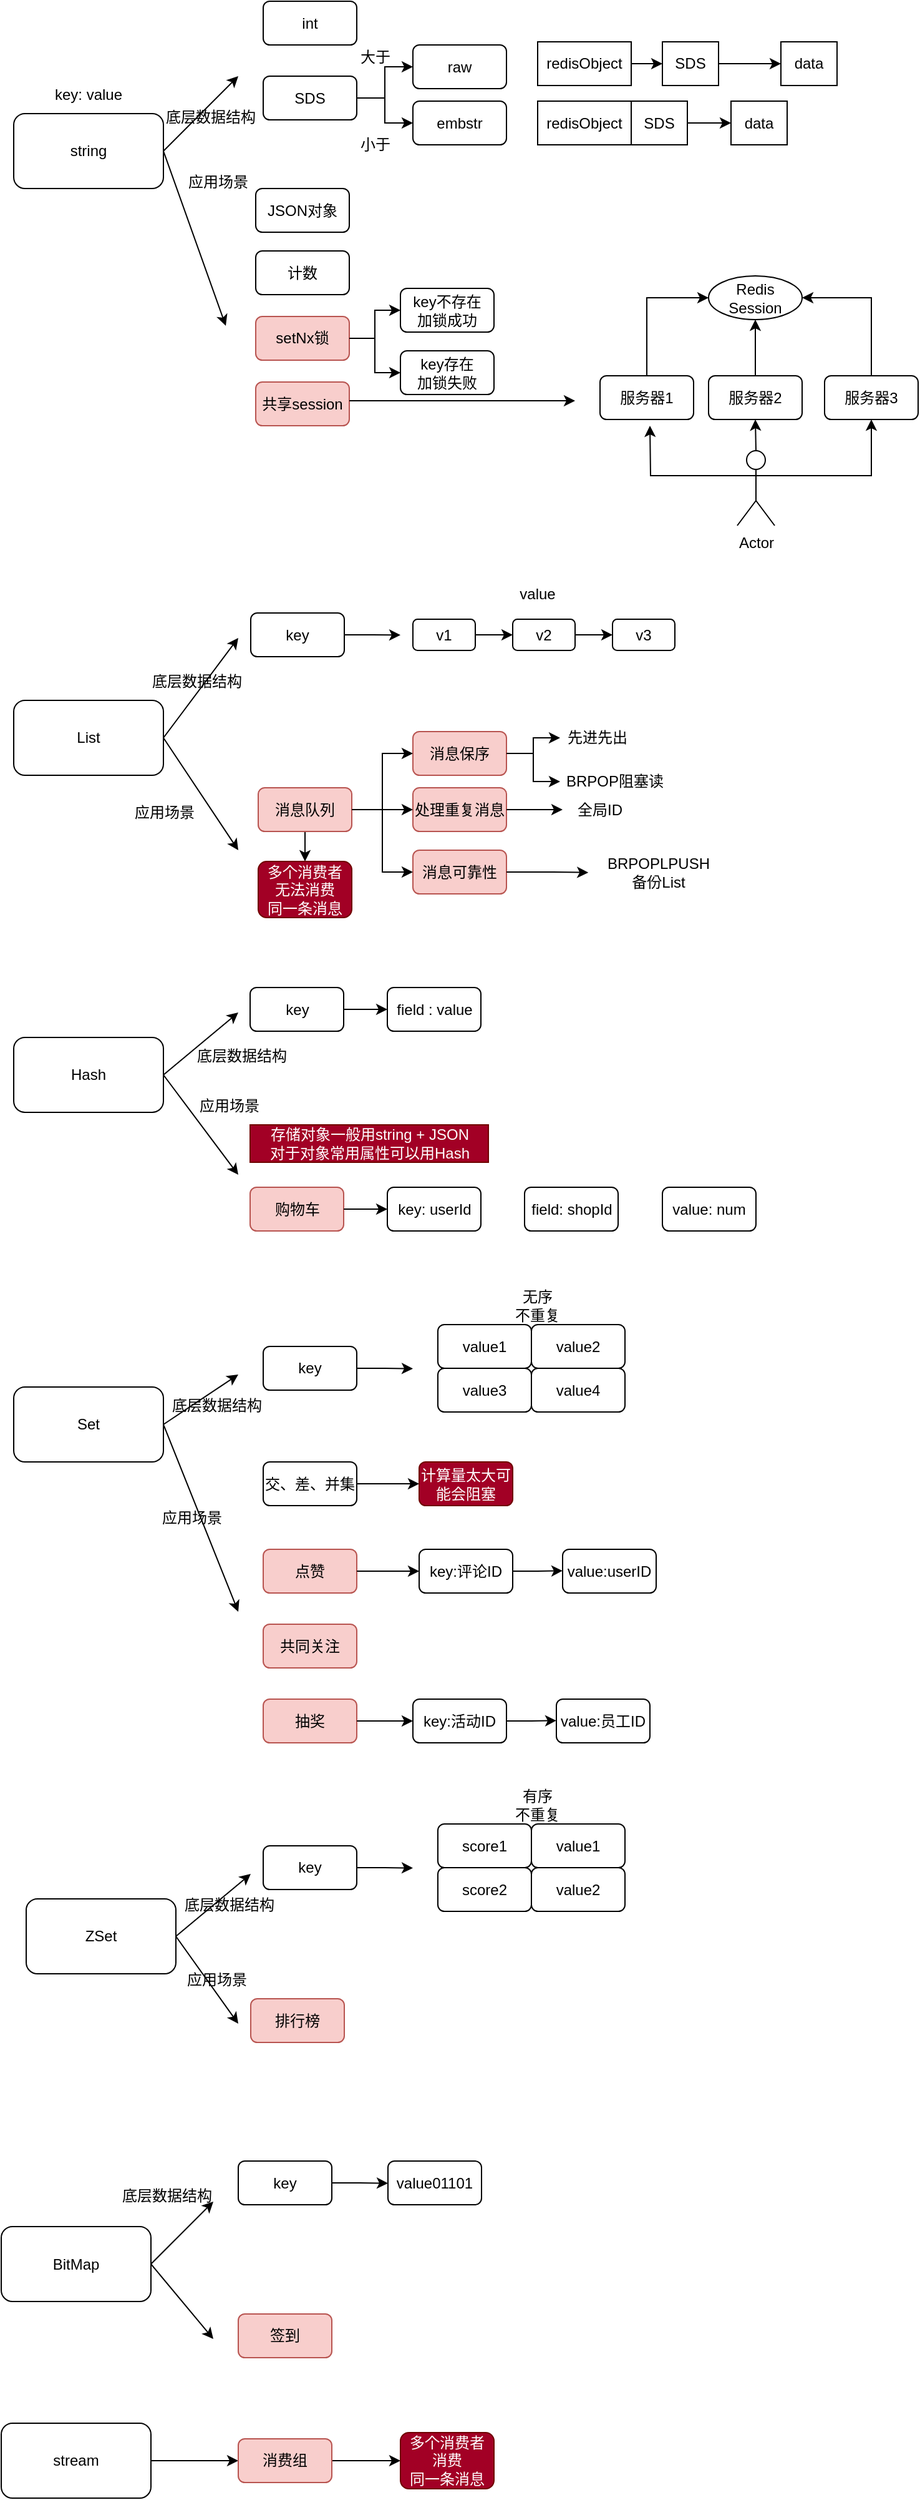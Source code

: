 <mxfile version="23.1.5" type="github">
  <diagram name="第 1 页" id="HRI6HFqbembIRXhMBwum">
    <mxGraphModel dx="1140" dy="617" grid="1" gridSize="10" guides="1" tooltips="1" connect="1" arrows="1" fold="1" page="1" pageScale="1" pageWidth="827" pageHeight="1169" math="0" shadow="0">
      <root>
        <mxCell id="0" />
        <mxCell id="1" parent="0" />
        <mxCell id="NOwIhGnmyXpUeejoqsLg-110" value="" style="group" vertex="1" connectable="0" parent="1">
          <mxGeometry x="250" y="470" width="564" height="255" as="geometry" />
        </mxCell>
        <mxCell id="NOwIhGnmyXpUeejoqsLg-71" value="List" style="rounded=1;whiteSpace=wrap;html=1;" vertex="1" parent="NOwIhGnmyXpUeejoqsLg-110">
          <mxGeometry y="100" width="120" height="60" as="geometry" />
        </mxCell>
        <mxCell id="NOwIhGnmyXpUeejoqsLg-80" value="" style="group" vertex="1" connectable="0" parent="NOwIhGnmyXpUeejoqsLg-110">
          <mxGeometry x="190" width="340" height="65" as="geometry" />
        </mxCell>
        <mxCell id="NOwIhGnmyXpUeejoqsLg-178" style="edgeStyle=orthogonalEdgeStyle;rounded=0;orthogonalLoop=1;jettySize=auto;html=1;exitX=1;exitY=0.5;exitDx=0;exitDy=0;" edge="1" parent="NOwIhGnmyXpUeejoqsLg-80" source="NOwIhGnmyXpUeejoqsLg-72">
          <mxGeometry relative="1" as="geometry">
            <mxPoint x="120" y="47.667" as="targetPoint" />
          </mxGeometry>
        </mxCell>
        <mxCell id="NOwIhGnmyXpUeejoqsLg-72" value="key" style="rounded=1;whiteSpace=wrap;html=1;" vertex="1" parent="NOwIhGnmyXpUeejoqsLg-80">
          <mxGeometry y="30" width="75" height="35" as="geometry" />
        </mxCell>
        <mxCell id="NOwIhGnmyXpUeejoqsLg-78" value="" style="group" vertex="1" connectable="0" parent="NOwIhGnmyXpUeejoqsLg-80">
          <mxGeometry x="130" y="35" width="210" height="25" as="geometry" />
        </mxCell>
        <mxCell id="NOwIhGnmyXpUeejoqsLg-73" value="v1" style="rounded=1;whiteSpace=wrap;html=1;" vertex="1" parent="NOwIhGnmyXpUeejoqsLg-78">
          <mxGeometry width="50" height="25" as="geometry" />
        </mxCell>
        <mxCell id="NOwIhGnmyXpUeejoqsLg-74" value="v2" style="rounded=1;whiteSpace=wrap;html=1;" vertex="1" parent="NOwIhGnmyXpUeejoqsLg-78">
          <mxGeometry x="80" width="50" height="25" as="geometry" />
        </mxCell>
        <mxCell id="NOwIhGnmyXpUeejoqsLg-76" style="edgeStyle=orthogonalEdgeStyle;rounded=0;orthogonalLoop=1;jettySize=auto;html=1;exitX=1;exitY=0.5;exitDx=0;exitDy=0;entryX=0;entryY=0.5;entryDx=0;entryDy=0;" edge="1" parent="NOwIhGnmyXpUeejoqsLg-78" source="NOwIhGnmyXpUeejoqsLg-73" target="NOwIhGnmyXpUeejoqsLg-74">
          <mxGeometry relative="1" as="geometry" />
        </mxCell>
        <mxCell id="NOwIhGnmyXpUeejoqsLg-75" value="v3" style="rounded=1;whiteSpace=wrap;html=1;" vertex="1" parent="NOwIhGnmyXpUeejoqsLg-78">
          <mxGeometry x="160" width="50" height="25" as="geometry" />
        </mxCell>
        <mxCell id="NOwIhGnmyXpUeejoqsLg-77" style="edgeStyle=orthogonalEdgeStyle;rounded=0;orthogonalLoop=1;jettySize=auto;html=1;exitX=1;exitY=0.5;exitDx=0;exitDy=0;entryX=0;entryY=0.5;entryDx=0;entryDy=0;" edge="1" parent="NOwIhGnmyXpUeejoqsLg-78" source="NOwIhGnmyXpUeejoqsLg-74" target="NOwIhGnmyXpUeejoqsLg-75">
          <mxGeometry relative="1" as="geometry" />
        </mxCell>
        <mxCell id="NOwIhGnmyXpUeejoqsLg-79" value="value" style="text;html=1;align=center;verticalAlign=middle;whiteSpace=wrap;rounded=0;" vertex="1" parent="NOwIhGnmyXpUeejoqsLg-80">
          <mxGeometry x="200" width="60" height="30" as="geometry" />
        </mxCell>
        <mxCell id="NOwIhGnmyXpUeejoqsLg-81" value="" style="endArrow=classic;html=1;rounded=0;" edge="1" parent="NOwIhGnmyXpUeejoqsLg-110">
          <mxGeometry width="50" height="50" relative="1" as="geometry">
            <mxPoint x="120" y="130" as="sourcePoint" />
            <mxPoint x="180" y="50" as="targetPoint" />
          </mxGeometry>
        </mxCell>
        <mxCell id="NOwIhGnmyXpUeejoqsLg-82" value="底层数据结构" style="text;html=1;align=center;verticalAlign=middle;whiteSpace=wrap;rounded=0;" vertex="1" parent="NOwIhGnmyXpUeejoqsLg-110">
          <mxGeometry x="104" y="70" width="86" height="30" as="geometry" />
        </mxCell>
        <mxCell id="NOwIhGnmyXpUeejoqsLg-83" value="" style="endArrow=classic;html=1;rounded=0;" edge="1" parent="NOwIhGnmyXpUeejoqsLg-110">
          <mxGeometry width="50" height="50" relative="1" as="geometry">
            <mxPoint x="120" y="130" as="sourcePoint" />
            <mxPoint x="180" y="220" as="targetPoint" />
          </mxGeometry>
        </mxCell>
        <mxCell id="NOwIhGnmyXpUeejoqsLg-146" style="edgeStyle=orthogonalEdgeStyle;rounded=0;orthogonalLoop=1;jettySize=auto;html=1;exitX=0.5;exitY=1;exitDx=0;exitDy=0;entryX=0.5;entryY=0;entryDx=0;entryDy=0;" edge="1" parent="NOwIhGnmyXpUeejoqsLg-110" source="NOwIhGnmyXpUeejoqsLg-84" target="NOwIhGnmyXpUeejoqsLg-145">
          <mxGeometry relative="1" as="geometry" />
        </mxCell>
        <mxCell id="NOwIhGnmyXpUeejoqsLg-84" value="消息队列" style="rounded=1;whiteSpace=wrap;html=1;fillColor=#f8cecc;strokeColor=#b85450;" vertex="1" parent="NOwIhGnmyXpUeejoqsLg-110">
          <mxGeometry x="196" y="170" width="75" height="35" as="geometry" />
        </mxCell>
        <mxCell id="NOwIhGnmyXpUeejoqsLg-97" value="" style="group" vertex="1" connectable="0" parent="NOwIhGnmyXpUeejoqsLg-110">
          <mxGeometry x="320" y="115" width="206" height="65" as="geometry" />
        </mxCell>
        <mxCell id="NOwIhGnmyXpUeejoqsLg-86" value="消息保序" style="rounded=1;whiteSpace=wrap;html=1;fillColor=#f8cecc;strokeColor=#b85450;" vertex="1" parent="NOwIhGnmyXpUeejoqsLg-97">
          <mxGeometry y="10" width="75" height="35" as="geometry" />
        </mxCell>
        <mxCell id="NOwIhGnmyXpUeejoqsLg-88" value="先进先出" style="text;html=1;align=center;verticalAlign=middle;whiteSpace=wrap;rounded=0;" vertex="1" parent="NOwIhGnmyXpUeejoqsLg-97">
          <mxGeometry x="118" width="60" height="30" as="geometry" />
        </mxCell>
        <mxCell id="NOwIhGnmyXpUeejoqsLg-94" style="edgeStyle=orthogonalEdgeStyle;rounded=0;orthogonalLoop=1;jettySize=auto;html=1;exitX=1;exitY=0.5;exitDx=0;exitDy=0;entryX=0;entryY=0.5;entryDx=0;entryDy=0;" edge="1" parent="NOwIhGnmyXpUeejoqsLg-97" source="NOwIhGnmyXpUeejoqsLg-86" target="NOwIhGnmyXpUeejoqsLg-88">
          <mxGeometry relative="1" as="geometry" />
        </mxCell>
        <mxCell id="NOwIhGnmyXpUeejoqsLg-89" value="BRPOP阻塞读" style="text;html=1;align=center;verticalAlign=middle;whiteSpace=wrap;rounded=0;" vertex="1" parent="NOwIhGnmyXpUeejoqsLg-97">
          <mxGeometry x="118" y="35" width="88" height="30" as="geometry" />
        </mxCell>
        <mxCell id="NOwIhGnmyXpUeejoqsLg-95" style="edgeStyle=orthogonalEdgeStyle;rounded=0;orthogonalLoop=1;jettySize=auto;html=1;exitX=1;exitY=0.5;exitDx=0;exitDy=0;entryX=0;entryY=0.5;entryDx=0;entryDy=0;" edge="1" parent="NOwIhGnmyXpUeejoqsLg-97" source="NOwIhGnmyXpUeejoqsLg-86" target="NOwIhGnmyXpUeejoqsLg-89">
          <mxGeometry relative="1" as="geometry" />
        </mxCell>
        <mxCell id="NOwIhGnmyXpUeejoqsLg-96" style="edgeStyle=orthogonalEdgeStyle;rounded=0;orthogonalLoop=1;jettySize=auto;html=1;exitX=1;exitY=0.5;exitDx=0;exitDy=0;entryX=0;entryY=0.5;entryDx=0;entryDy=0;" edge="1" parent="NOwIhGnmyXpUeejoqsLg-110" source="NOwIhGnmyXpUeejoqsLg-84" target="NOwIhGnmyXpUeejoqsLg-86">
          <mxGeometry relative="1" as="geometry" />
        </mxCell>
        <mxCell id="NOwIhGnmyXpUeejoqsLg-100" value="处理重复消息" style="rounded=1;whiteSpace=wrap;html=1;fillColor=#f8cecc;strokeColor=#b85450;" vertex="1" parent="NOwIhGnmyXpUeejoqsLg-110">
          <mxGeometry x="320" y="170" width="75" height="35" as="geometry" />
        </mxCell>
        <mxCell id="NOwIhGnmyXpUeejoqsLg-101" style="edgeStyle=orthogonalEdgeStyle;rounded=0;orthogonalLoop=1;jettySize=auto;html=1;exitX=1;exitY=0.5;exitDx=0;exitDy=0;entryX=0;entryY=0.5;entryDx=0;entryDy=0;" edge="1" parent="NOwIhGnmyXpUeejoqsLg-110" source="NOwIhGnmyXpUeejoqsLg-84" target="NOwIhGnmyXpUeejoqsLg-100">
          <mxGeometry relative="1" as="geometry" />
        </mxCell>
        <mxCell id="NOwIhGnmyXpUeejoqsLg-102" value="全局ID" style="text;html=1;align=center;verticalAlign=middle;whiteSpace=wrap;rounded=0;" vertex="1" parent="NOwIhGnmyXpUeejoqsLg-110">
          <mxGeometry x="440" y="172.5" width="60" height="30" as="geometry" />
        </mxCell>
        <mxCell id="NOwIhGnmyXpUeejoqsLg-103" style="edgeStyle=orthogonalEdgeStyle;rounded=0;orthogonalLoop=1;jettySize=auto;html=1;exitX=1;exitY=0.5;exitDx=0;exitDy=0;" edge="1" parent="NOwIhGnmyXpUeejoqsLg-110" source="NOwIhGnmyXpUeejoqsLg-100" target="NOwIhGnmyXpUeejoqsLg-102">
          <mxGeometry relative="1" as="geometry" />
        </mxCell>
        <mxCell id="NOwIhGnmyXpUeejoqsLg-104" value="消息可靠性" style="rounded=1;whiteSpace=wrap;html=1;fillColor=#f8cecc;strokeColor=#b85450;" vertex="1" parent="NOwIhGnmyXpUeejoqsLg-110">
          <mxGeometry x="320" y="220" width="75" height="35" as="geometry" />
        </mxCell>
        <mxCell id="NOwIhGnmyXpUeejoqsLg-105" style="edgeStyle=orthogonalEdgeStyle;rounded=0;orthogonalLoop=1;jettySize=auto;html=1;exitX=1;exitY=0.5;exitDx=0;exitDy=0;entryX=0;entryY=0.5;entryDx=0;entryDy=0;" edge="1" parent="NOwIhGnmyXpUeejoqsLg-110" source="NOwIhGnmyXpUeejoqsLg-84" target="NOwIhGnmyXpUeejoqsLg-104">
          <mxGeometry relative="1" as="geometry" />
        </mxCell>
        <mxCell id="NOwIhGnmyXpUeejoqsLg-107" value="BRPOPLPUSH&lt;br&gt;备份List" style="text;html=1;align=center;verticalAlign=middle;whiteSpace=wrap;rounded=0;" vertex="1" parent="NOwIhGnmyXpUeejoqsLg-110">
          <mxGeometry x="470" y="226.25" width="94" height="22.5" as="geometry" />
        </mxCell>
        <mxCell id="NOwIhGnmyXpUeejoqsLg-109" style="edgeStyle=orthogonalEdgeStyle;rounded=0;orthogonalLoop=1;jettySize=auto;html=1;exitX=1;exitY=0.5;exitDx=0;exitDy=0;entryX=-0.1;entryY=0.517;entryDx=0;entryDy=0;entryPerimeter=0;" edge="1" parent="NOwIhGnmyXpUeejoqsLg-110" source="NOwIhGnmyXpUeejoqsLg-104" target="NOwIhGnmyXpUeejoqsLg-107">
          <mxGeometry relative="1" as="geometry" />
        </mxCell>
        <mxCell id="NOwIhGnmyXpUeejoqsLg-145" value="多个消费者&lt;br&gt;无法消费&lt;br&gt;同一条消息" style="rounded=1;whiteSpace=wrap;html=1;fillColor=#a20025;strokeColor=#6F0000;fontColor=#ffffff;" vertex="1" parent="NOwIhGnmyXpUeejoqsLg-110">
          <mxGeometry x="196" y="229" width="75" height="45" as="geometry" />
        </mxCell>
        <mxCell id="NOwIhGnmyXpUeejoqsLg-157" value="应用场景" style="text;html=1;align=center;verticalAlign=middle;whiteSpace=wrap;rounded=0;" vertex="1" parent="NOwIhGnmyXpUeejoqsLg-110">
          <mxGeometry x="78" y="175" width="86" height="30" as="geometry" />
        </mxCell>
        <mxCell id="NOwIhGnmyXpUeejoqsLg-111" value="" style="group" vertex="1" connectable="0" parent="1">
          <mxGeometry x="250" y="10" width="725" height="420" as="geometry" />
        </mxCell>
        <mxCell id="NOwIhGnmyXpUeejoqsLg-2" value="string" style="rounded=1;whiteSpace=wrap;html=1;" vertex="1" parent="NOwIhGnmyXpUeejoqsLg-111">
          <mxGeometry y="90" width="120" height="60" as="geometry" />
        </mxCell>
        <mxCell id="NOwIhGnmyXpUeejoqsLg-3" value="key: value" style="text;html=1;align=center;verticalAlign=middle;whiteSpace=wrap;rounded=0;" vertex="1" parent="NOwIhGnmyXpUeejoqsLg-111">
          <mxGeometry x="30" y="60" width="60" height="30" as="geometry" />
        </mxCell>
        <mxCell id="NOwIhGnmyXpUeejoqsLg-8" value="" style="endArrow=classic;html=1;rounded=0;" edge="1" parent="NOwIhGnmyXpUeejoqsLg-111">
          <mxGeometry width="50" height="50" relative="1" as="geometry">
            <mxPoint x="120" y="120" as="sourcePoint" />
            <mxPoint x="180" y="60" as="targetPoint" />
          </mxGeometry>
        </mxCell>
        <mxCell id="NOwIhGnmyXpUeejoqsLg-34" value="" style="group" vertex="1" connectable="0" parent="NOwIhGnmyXpUeejoqsLg-111">
          <mxGeometry x="200" width="460" height="130" as="geometry" />
        </mxCell>
        <mxCell id="NOwIhGnmyXpUeejoqsLg-6" value="int" style="rounded=1;whiteSpace=wrap;html=1;" vertex="1" parent="NOwIhGnmyXpUeejoqsLg-34">
          <mxGeometry width="75" height="35" as="geometry" />
        </mxCell>
        <mxCell id="NOwIhGnmyXpUeejoqsLg-7" value="SDS" style="rounded=1;whiteSpace=wrap;html=1;" vertex="1" parent="NOwIhGnmyXpUeejoqsLg-34">
          <mxGeometry y="60" width="75" height="35" as="geometry" />
        </mxCell>
        <mxCell id="NOwIhGnmyXpUeejoqsLg-9" value="raw" style="rounded=1;whiteSpace=wrap;html=1;" vertex="1" parent="NOwIhGnmyXpUeejoqsLg-34">
          <mxGeometry x="120" y="35" width="75" height="35" as="geometry" />
        </mxCell>
        <mxCell id="NOwIhGnmyXpUeejoqsLg-15" style="edgeStyle=orthogonalEdgeStyle;rounded=0;orthogonalLoop=1;jettySize=auto;html=1;exitX=1;exitY=0.5;exitDx=0;exitDy=0;entryX=0;entryY=0.5;entryDx=0;entryDy=0;" edge="1" parent="NOwIhGnmyXpUeejoqsLg-34" source="NOwIhGnmyXpUeejoqsLg-7" target="NOwIhGnmyXpUeejoqsLg-9">
          <mxGeometry relative="1" as="geometry" />
        </mxCell>
        <mxCell id="NOwIhGnmyXpUeejoqsLg-10" value="embstr" style="rounded=1;whiteSpace=wrap;html=1;" vertex="1" parent="NOwIhGnmyXpUeejoqsLg-34">
          <mxGeometry x="120" y="80" width="75" height="35" as="geometry" />
        </mxCell>
        <mxCell id="NOwIhGnmyXpUeejoqsLg-16" style="edgeStyle=orthogonalEdgeStyle;rounded=0;orthogonalLoop=1;jettySize=auto;html=1;exitX=1;exitY=0.5;exitDx=0;exitDy=0;entryX=0;entryY=0.5;entryDx=0;entryDy=0;" edge="1" parent="NOwIhGnmyXpUeejoqsLg-34" source="NOwIhGnmyXpUeejoqsLg-7" target="NOwIhGnmyXpUeejoqsLg-10">
          <mxGeometry relative="1" as="geometry" />
        </mxCell>
        <mxCell id="NOwIhGnmyXpUeejoqsLg-19" value="" style="group" vertex="1" connectable="0" parent="NOwIhGnmyXpUeejoqsLg-34">
          <mxGeometry x="220" y="80" width="120" height="35" as="geometry" />
        </mxCell>
        <mxCell id="NOwIhGnmyXpUeejoqsLg-17" value="redisObject" style="rounded=0;whiteSpace=wrap;html=1;" vertex="1" parent="NOwIhGnmyXpUeejoqsLg-19">
          <mxGeometry width="75" height="35" as="geometry" />
        </mxCell>
        <mxCell id="NOwIhGnmyXpUeejoqsLg-18" value="SDS" style="rounded=0;whiteSpace=wrap;html=1;" vertex="1" parent="NOwIhGnmyXpUeejoqsLg-19">
          <mxGeometry x="75" width="45" height="35" as="geometry" />
        </mxCell>
        <mxCell id="NOwIhGnmyXpUeejoqsLg-20" value="" style="group" vertex="1" connectable="0" parent="NOwIhGnmyXpUeejoqsLg-34">
          <mxGeometry x="300" y="80" width="120" height="35" as="geometry" />
        </mxCell>
        <mxCell id="NOwIhGnmyXpUeejoqsLg-22" value="data" style="rounded=0;whiteSpace=wrap;html=1;" vertex="1" parent="NOwIhGnmyXpUeejoqsLg-20">
          <mxGeometry x="75" width="45" height="35" as="geometry" />
        </mxCell>
        <mxCell id="NOwIhGnmyXpUeejoqsLg-23" style="edgeStyle=orthogonalEdgeStyle;rounded=0;orthogonalLoop=1;jettySize=auto;html=1;exitX=1;exitY=0.5;exitDx=0;exitDy=0;entryX=0;entryY=0.5;entryDx=0;entryDy=0;" edge="1" parent="NOwIhGnmyXpUeejoqsLg-34" source="NOwIhGnmyXpUeejoqsLg-18" target="NOwIhGnmyXpUeejoqsLg-22">
          <mxGeometry relative="1" as="geometry" />
        </mxCell>
        <mxCell id="NOwIhGnmyXpUeejoqsLg-24" value="SDS" style="rounded=0;whiteSpace=wrap;html=1;" vertex="1" parent="NOwIhGnmyXpUeejoqsLg-34">
          <mxGeometry x="320" y="32.5" width="45" height="35" as="geometry" />
        </mxCell>
        <mxCell id="NOwIhGnmyXpUeejoqsLg-25" value="" style="group" vertex="1" connectable="0" parent="NOwIhGnmyXpUeejoqsLg-34">
          <mxGeometry x="340" y="32.5" width="120" height="35" as="geometry" />
        </mxCell>
        <mxCell id="NOwIhGnmyXpUeejoqsLg-26" value="data" style="rounded=0;whiteSpace=wrap;html=1;" vertex="1" parent="NOwIhGnmyXpUeejoqsLg-25">
          <mxGeometry x="75" width="45" height="35" as="geometry" />
        </mxCell>
        <mxCell id="NOwIhGnmyXpUeejoqsLg-27" style="edgeStyle=orthogonalEdgeStyle;rounded=0;orthogonalLoop=1;jettySize=auto;html=1;exitX=1;exitY=0.5;exitDx=0;exitDy=0;entryX=0;entryY=0.5;entryDx=0;entryDy=0;" edge="1" parent="NOwIhGnmyXpUeejoqsLg-34" source="NOwIhGnmyXpUeejoqsLg-24" target="NOwIhGnmyXpUeejoqsLg-26">
          <mxGeometry relative="1" as="geometry" />
        </mxCell>
        <mxCell id="NOwIhGnmyXpUeejoqsLg-31" style="edgeStyle=orthogonalEdgeStyle;rounded=0;orthogonalLoop=1;jettySize=auto;html=1;exitX=1;exitY=0.5;exitDx=0;exitDy=0;" edge="1" parent="NOwIhGnmyXpUeejoqsLg-34" source="NOwIhGnmyXpUeejoqsLg-29" target="NOwIhGnmyXpUeejoqsLg-24">
          <mxGeometry relative="1" as="geometry" />
        </mxCell>
        <mxCell id="NOwIhGnmyXpUeejoqsLg-29" value="redisObject" style="rounded=0;whiteSpace=wrap;html=1;" vertex="1" parent="NOwIhGnmyXpUeejoqsLg-34">
          <mxGeometry x="220" y="32.5" width="75" height="35" as="geometry" />
        </mxCell>
        <mxCell id="NOwIhGnmyXpUeejoqsLg-36" value="小于" style="text;html=1;align=center;verticalAlign=middle;whiteSpace=wrap;rounded=0;" vertex="1" parent="NOwIhGnmyXpUeejoqsLg-34">
          <mxGeometry x="60" y="100" width="60" height="30" as="geometry" />
        </mxCell>
        <mxCell id="NOwIhGnmyXpUeejoqsLg-37" style="edgeStyle=orthogonalEdgeStyle;rounded=0;orthogonalLoop=1;jettySize=auto;html=1;exitX=0.5;exitY=1;exitDx=0;exitDy=0;" edge="1" parent="NOwIhGnmyXpUeejoqsLg-34" source="NOwIhGnmyXpUeejoqsLg-36" target="NOwIhGnmyXpUeejoqsLg-36">
          <mxGeometry relative="1" as="geometry" />
        </mxCell>
        <mxCell id="NOwIhGnmyXpUeejoqsLg-38" value="大于" style="text;html=1;align=center;verticalAlign=middle;whiteSpace=wrap;rounded=0;" vertex="1" parent="NOwIhGnmyXpUeejoqsLg-34">
          <mxGeometry x="60" y="30" width="60" height="30" as="geometry" />
        </mxCell>
        <mxCell id="NOwIhGnmyXpUeejoqsLg-35" value="底层数据结构" style="text;html=1;align=center;verticalAlign=middle;whiteSpace=wrap;rounded=0;" vertex="1" parent="NOwIhGnmyXpUeejoqsLg-111">
          <mxGeometry x="120" y="80" width="76" height="25" as="geometry" />
        </mxCell>
        <mxCell id="NOwIhGnmyXpUeejoqsLg-39" value="" style="endArrow=classic;html=1;rounded=0;" edge="1" parent="NOwIhGnmyXpUeejoqsLg-111">
          <mxGeometry width="50" height="50" relative="1" as="geometry">
            <mxPoint x="120" y="120" as="sourcePoint" />
            <mxPoint x="170" y="260" as="targetPoint" />
          </mxGeometry>
        </mxCell>
        <mxCell id="NOwIhGnmyXpUeejoqsLg-40" value="应用场景" style="text;html=1;align=center;verticalAlign=middle;whiteSpace=wrap;rounded=0;" vertex="1" parent="NOwIhGnmyXpUeejoqsLg-111">
          <mxGeometry x="134" y="130" width="60" height="30" as="geometry" />
        </mxCell>
        <mxCell id="NOwIhGnmyXpUeejoqsLg-41" value="JSON对象" style="rounded=1;whiteSpace=wrap;html=1;" vertex="1" parent="NOwIhGnmyXpUeejoqsLg-111">
          <mxGeometry x="194" y="150" width="75" height="35" as="geometry" />
        </mxCell>
        <mxCell id="NOwIhGnmyXpUeejoqsLg-42" value="计数" style="rounded=1;whiteSpace=wrap;html=1;" vertex="1" parent="NOwIhGnmyXpUeejoqsLg-111">
          <mxGeometry x="194" y="200" width="75" height="35" as="geometry" />
        </mxCell>
        <mxCell id="NOwIhGnmyXpUeejoqsLg-48" value="共享session" style="rounded=1;whiteSpace=wrap;html=1;fillColor=#f8cecc;strokeColor=#b85450;" vertex="1" parent="NOwIhGnmyXpUeejoqsLg-111">
          <mxGeometry x="194" y="305" width="75" height="35" as="geometry" />
        </mxCell>
        <mxCell id="NOwIhGnmyXpUeejoqsLg-49" value="" style="group" vertex="1" connectable="0" parent="NOwIhGnmyXpUeejoqsLg-111">
          <mxGeometry x="194" y="230" width="191" height="85" as="geometry" />
        </mxCell>
        <mxCell id="NOwIhGnmyXpUeejoqsLg-43" value="setNx锁" style="rounded=1;whiteSpace=wrap;html=1;fillColor=#f8cecc;strokeColor=#b85450;" vertex="1" parent="NOwIhGnmyXpUeejoqsLg-49">
          <mxGeometry y="22.5" width="75" height="35" as="geometry" />
        </mxCell>
        <mxCell id="NOwIhGnmyXpUeejoqsLg-44" value="key不存在&lt;br&gt;加锁成功" style="rounded=1;whiteSpace=wrap;html=1;" vertex="1" parent="NOwIhGnmyXpUeejoqsLg-49">
          <mxGeometry x="116" width="75" height="35" as="geometry" />
        </mxCell>
        <mxCell id="NOwIhGnmyXpUeejoqsLg-46" style="edgeStyle=orthogonalEdgeStyle;rounded=0;orthogonalLoop=1;jettySize=auto;html=1;exitX=1;exitY=0.5;exitDx=0;exitDy=0;entryX=0;entryY=0.5;entryDx=0;entryDy=0;" edge="1" parent="NOwIhGnmyXpUeejoqsLg-49" source="NOwIhGnmyXpUeejoqsLg-43" target="NOwIhGnmyXpUeejoqsLg-44">
          <mxGeometry relative="1" as="geometry" />
        </mxCell>
        <mxCell id="NOwIhGnmyXpUeejoqsLg-45" value="key存在&lt;br&gt;加锁失败" style="rounded=1;whiteSpace=wrap;html=1;" vertex="1" parent="NOwIhGnmyXpUeejoqsLg-49">
          <mxGeometry x="116" y="50" width="75" height="35" as="geometry" />
        </mxCell>
        <mxCell id="NOwIhGnmyXpUeejoqsLg-47" style="edgeStyle=orthogonalEdgeStyle;rounded=0;orthogonalLoop=1;jettySize=auto;html=1;exitX=1;exitY=0.5;exitDx=0;exitDy=0;entryX=0;entryY=0.5;entryDx=0;entryDy=0;" edge="1" parent="NOwIhGnmyXpUeejoqsLg-49" source="NOwIhGnmyXpUeejoqsLg-43" target="NOwIhGnmyXpUeejoqsLg-45">
          <mxGeometry relative="1" as="geometry" />
        </mxCell>
        <mxCell id="NOwIhGnmyXpUeejoqsLg-52" value="" style="endArrow=classic;html=1;rounded=0;" edge="1" parent="NOwIhGnmyXpUeejoqsLg-111">
          <mxGeometry width="50" height="50" relative="1" as="geometry">
            <mxPoint x="269" y="320" as="sourcePoint" />
            <mxPoint x="450" y="320" as="targetPoint" />
          </mxGeometry>
        </mxCell>
        <mxCell id="NOwIhGnmyXpUeejoqsLg-70" value="" style="group" vertex="1" connectable="0" parent="NOwIhGnmyXpUeejoqsLg-111">
          <mxGeometry x="470" y="220" width="255" height="200" as="geometry" />
        </mxCell>
        <mxCell id="NOwIhGnmyXpUeejoqsLg-63" style="edgeStyle=orthogonalEdgeStyle;rounded=0;orthogonalLoop=1;jettySize=auto;html=1;exitX=0;exitY=0.333;exitDx=0;exitDy=0;exitPerimeter=0;" edge="1" parent="NOwIhGnmyXpUeejoqsLg-70" source="NOwIhGnmyXpUeejoqsLg-53">
          <mxGeometry relative="1" as="geometry">
            <mxPoint x="40" y="120" as="targetPoint" />
          </mxGeometry>
        </mxCell>
        <mxCell id="NOwIhGnmyXpUeejoqsLg-53" value="Actor" style="shape=umlActor;verticalLabelPosition=bottom;verticalAlign=top;html=1;outlineConnect=0;" vertex="1" parent="NOwIhGnmyXpUeejoqsLg-70">
          <mxGeometry x="110" y="140" width="30" height="60" as="geometry" />
        </mxCell>
        <mxCell id="NOwIhGnmyXpUeejoqsLg-58" value="服务器1" style="rounded=1;whiteSpace=wrap;html=1;" vertex="1" parent="NOwIhGnmyXpUeejoqsLg-70">
          <mxGeometry y="80" width="75" height="35" as="geometry" />
        </mxCell>
        <mxCell id="NOwIhGnmyXpUeejoqsLg-59" value="服务器2" style="rounded=1;whiteSpace=wrap;html=1;" vertex="1" parent="NOwIhGnmyXpUeejoqsLg-70">
          <mxGeometry x="87" y="80" width="75" height="35" as="geometry" />
        </mxCell>
        <mxCell id="NOwIhGnmyXpUeejoqsLg-64" style="edgeStyle=orthogonalEdgeStyle;rounded=0;orthogonalLoop=1;jettySize=auto;html=1;exitX=0.5;exitY=0;exitDx=0;exitDy=0;exitPerimeter=0;entryX=0.5;entryY=1;entryDx=0;entryDy=0;" edge="1" parent="NOwIhGnmyXpUeejoqsLg-70" source="NOwIhGnmyXpUeejoqsLg-53" target="NOwIhGnmyXpUeejoqsLg-59">
          <mxGeometry relative="1" as="geometry" />
        </mxCell>
        <mxCell id="NOwIhGnmyXpUeejoqsLg-60" value="服务器3" style="rounded=1;whiteSpace=wrap;html=1;" vertex="1" parent="NOwIhGnmyXpUeejoqsLg-70">
          <mxGeometry x="180" y="80" width="75" height="35" as="geometry" />
        </mxCell>
        <mxCell id="NOwIhGnmyXpUeejoqsLg-65" style="edgeStyle=orthogonalEdgeStyle;rounded=0;orthogonalLoop=1;jettySize=auto;html=1;exitX=1;exitY=0.333;exitDx=0;exitDy=0;exitPerimeter=0;entryX=0.5;entryY=1;entryDx=0;entryDy=0;" edge="1" parent="NOwIhGnmyXpUeejoqsLg-70" source="NOwIhGnmyXpUeejoqsLg-53" target="NOwIhGnmyXpUeejoqsLg-60">
          <mxGeometry relative="1" as="geometry" />
        </mxCell>
        <mxCell id="NOwIhGnmyXpUeejoqsLg-66" value="Redis Session" style="ellipse;whiteSpace=wrap;html=1;" vertex="1" parent="NOwIhGnmyXpUeejoqsLg-70">
          <mxGeometry x="87" width="75" height="35" as="geometry" />
        </mxCell>
        <mxCell id="NOwIhGnmyXpUeejoqsLg-67" style="edgeStyle=orthogonalEdgeStyle;rounded=0;orthogonalLoop=1;jettySize=auto;html=1;exitX=0.5;exitY=0;exitDx=0;exitDy=0;entryX=0;entryY=0.5;entryDx=0;entryDy=0;" edge="1" parent="NOwIhGnmyXpUeejoqsLg-70" source="NOwIhGnmyXpUeejoqsLg-58" target="NOwIhGnmyXpUeejoqsLg-66">
          <mxGeometry relative="1" as="geometry" />
        </mxCell>
        <mxCell id="NOwIhGnmyXpUeejoqsLg-68" style="edgeStyle=orthogonalEdgeStyle;rounded=0;orthogonalLoop=1;jettySize=auto;html=1;exitX=0.5;exitY=0;exitDx=0;exitDy=0;entryX=0.5;entryY=1;entryDx=0;entryDy=0;" edge="1" parent="NOwIhGnmyXpUeejoqsLg-70" source="NOwIhGnmyXpUeejoqsLg-59" target="NOwIhGnmyXpUeejoqsLg-66">
          <mxGeometry relative="1" as="geometry" />
        </mxCell>
        <mxCell id="NOwIhGnmyXpUeejoqsLg-69" style="edgeStyle=orthogonalEdgeStyle;rounded=0;orthogonalLoop=1;jettySize=auto;html=1;exitX=0.5;exitY=0;exitDx=0;exitDy=0;entryX=1;entryY=0.5;entryDx=0;entryDy=0;" edge="1" parent="NOwIhGnmyXpUeejoqsLg-70" source="NOwIhGnmyXpUeejoqsLg-60" target="NOwIhGnmyXpUeejoqsLg-66">
          <mxGeometry relative="1" as="geometry" />
        </mxCell>
        <mxCell id="NOwIhGnmyXpUeejoqsLg-165" value="" style="group" vertex="1" connectable="0" parent="1">
          <mxGeometry x="250" y="800" width="595" height="195" as="geometry" />
        </mxCell>
        <mxCell id="NOwIhGnmyXpUeejoqsLg-147" value="Hash" style="rounded=1;whiteSpace=wrap;html=1;" vertex="1" parent="NOwIhGnmyXpUeejoqsLg-165">
          <mxGeometry y="40" width="120" height="60" as="geometry" />
        </mxCell>
        <mxCell id="NOwIhGnmyXpUeejoqsLg-176" style="edgeStyle=orthogonalEdgeStyle;rounded=0;orthogonalLoop=1;jettySize=auto;html=1;exitX=1;exitY=0.5;exitDx=0;exitDy=0;entryX=0;entryY=0.5;entryDx=0;entryDy=0;" edge="1" parent="NOwIhGnmyXpUeejoqsLg-165" source="NOwIhGnmyXpUeejoqsLg-148" target="NOwIhGnmyXpUeejoqsLg-149">
          <mxGeometry relative="1" as="geometry" />
        </mxCell>
        <mxCell id="NOwIhGnmyXpUeejoqsLg-148" value="key" style="rounded=1;whiteSpace=wrap;html=1;" vertex="1" parent="NOwIhGnmyXpUeejoqsLg-165">
          <mxGeometry x="189.5" width="75" height="35" as="geometry" />
        </mxCell>
        <mxCell id="NOwIhGnmyXpUeejoqsLg-149" value="field : value" style="rounded=1;whiteSpace=wrap;html=1;" vertex="1" parent="NOwIhGnmyXpUeejoqsLg-165">
          <mxGeometry x="299.5" width="75" height="35" as="geometry" />
        </mxCell>
        <mxCell id="NOwIhGnmyXpUeejoqsLg-150" value="存储对象一般用string + JSON&lt;br&gt;对于对象常用属性可以用Hash" style="text;html=1;align=center;verticalAlign=middle;whiteSpace=wrap;rounded=0;fillColor=#a20025;fontColor=#ffffff;strokeColor=#6F0000;" vertex="1" parent="NOwIhGnmyXpUeejoqsLg-165">
          <mxGeometry x="189.5" y="110" width="191" height="30" as="geometry" />
        </mxCell>
        <mxCell id="NOwIhGnmyXpUeejoqsLg-152" value="" style="endArrow=classic;html=1;rounded=0;" edge="1" parent="NOwIhGnmyXpUeejoqsLg-165">
          <mxGeometry width="50" height="50" relative="1" as="geometry">
            <mxPoint x="120" y="70" as="sourcePoint" />
            <mxPoint x="180" y="20" as="targetPoint" />
          </mxGeometry>
        </mxCell>
        <mxCell id="NOwIhGnmyXpUeejoqsLg-153" value="底层数据结构" style="text;html=1;align=center;verticalAlign=middle;whiteSpace=wrap;rounded=0;" vertex="1" parent="NOwIhGnmyXpUeejoqsLg-165">
          <mxGeometry x="140" y="40" width="86" height="30" as="geometry" />
        </mxCell>
        <mxCell id="NOwIhGnmyXpUeejoqsLg-155" value="" style="endArrow=classic;html=1;rounded=0;" edge="1" parent="NOwIhGnmyXpUeejoqsLg-165">
          <mxGeometry width="50" height="50" relative="1" as="geometry">
            <mxPoint x="120" y="70" as="sourcePoint" />
            <mxPoint x="180" y="150" as="targetPoint" />
          </mxGeometry>
        </mxCell>
        <mxCell id="NOwIhGnmyXpUeejoqsLg-156" value="应用场景" style="text;html=1;align=center;verticalAlign=middle;whiteSpace=wrap;rounded=0;" vertex="1" parent="NOwIhGnmyXpUeejoqsLg-165">
          <mxGeometry x="130" y="80" width="86" height="30" as="geometry" />
        </mxCell>
        <mxCell id="NOwIhGnmyXpUeejoqsLg-164" value="" style="group" vertex="1" connectable="0" parent="NOwIhGnmyXpUeejoqsLg-165">
          <mxGeometry x="189.5" y="160" width="405.5" height="35" as="geometry" />
        </mxCell>
        <mxCell id="NOwIhGnmyXpUeejoqsLg-159" value="购物车" style="rounded=1;whiteSpace=wrap;html=1;fillColor=#f8cecc;strokeColor=#b85450;" vertex="1" parent="NOwIhGnmyXpUeejoqsLg-164">
          <mxGeometry width="75" height="35" as="geometry" />
        </mxCell>
        <mxCell id="NOwIhGnmyXpUeejoqsLg-160" value="key: userId" style="rounded=1;whiteSpace=wrap;html=1;" vertex="1" parent="NOwIhGnmyXpUeejoqsLg-164">
          <mxGeometry x="110" width="75" height="35" as="geometry" />
        </mxCell>
        <mxCell id="NOwIhGnmyXpUeejoqsLg-163" style="edgeStyle=orthogonalEdgeStyle;rounded=0;orthogonalLoop=1;jettySize=auto;html=1;exitX=1;exitY=0.5;exitDx=0;exitDy=0;entryX=0;entryY=0.5;entryDx=0;entryDy=0;" edge="1" parent="NOwIhGnmyXpUeejoqsLg-164" source="NOwIhGnmyXpUeejoqsLg-159" target="NOwIhGnmyXpUeejoqsLg-160">
          <mxGeometry relative="1" as="geometry" />
        </mxCell>
        <mxCell id="NOwIhGnmyXpUeejoqsLg-161" value="field: shopId" style="rounded=1;whiteSpace=wrap;html=1;" vertex="1" parent="NOwIhGnmyXpUeejoqsLg-164">
          <mxGeometry x="220" width="75" height="35" as="geometry" />
        </mxCell>
        <mxCell id="NOwIhGnmyXpUeejoqsLg-162" value="value: num" style="rounded=1;whiteSpace=wrap;html=1;" vertex="1" parent="NOwIhGnmyXpUeejoqsLg-164">
          <mxGeometry x="330.5" width="75" height="35" as="geometry" />
        </mxCell>
        <mxCell id="NOwIhGnmyXpUeejoqsLg-197" value="" style="group" vertex="1" connectable="0" parent="1">
          <mxGeometry x="250" y="1040" width="515" height="365" as="geometry" />
        </mxCell>
        <mxCell id="NOwIhGnmyXpUeejoqsLg-166" value="Set" style="rounded=1;whiteSpace=wrap;html=1;" vertex="1" parent="NOwIhGnmyXpUeejoqsLg-197">
          <mxGeometry y="80" width="120" height="60" as="geometry" />
        </mxCell>
        <mxCell id="NOwIhGnmyXpUeejoqsLg-174" value="" style="endArrow=classic;html=1;rounded=0;" edge="1" parent="NOwIhGnmyXpUeejoqsLg-197">
          <mxGeometry width="50" height="50" relative="1" as="geometry">
            <mxPoint x="120" y="110" as="sourcePoint" />
            <mxPoint x="180" y="70" as="targetPoint" />
          </mxGeometry>
        </mxCell>
        <mxCell id="NOwIhGnmyXpUeejoqsLg-175" value="" style="group" vertex="1" connectable="0" parent="NOwIhGnmyXpUeejoqsLg-197">
          <mxGeometry x="200" width="290" height="100" as="geometry" />
        </mxCell>
        <mxCell id="NOwIhGnmyXpUeejoqsLg-177" style="edgeStyle=orthogonalEdgeStyle;rounded=0;orthogonalLoop=1;jettySize=auto;html=1;exitX=1;exitY=0.5;exitDx=0;exitDy=0;" edge="1" parent="NOwIhGnmyXpUeejoqsLg-175" source="NOwIhGnmyXpUeejoqsLg-167">
          <mxGeometry relative="1" as="geometry">
            <mxPoint x="120" y="65.286" as="targetPoint" />
          </mxGeometry>
        </mxCell>
        <mxCell id="NOwIhGnmyXpUeejoqsLg-167" value="key" style="rounded=1;whiteSpace=wrap;html=1;" vertex="1" parent="NOwIhGnmyXpUeejoqsLg-175">
          <mxGeometry y="47.5" width="75" height="35" as="geometry" />
        </mxCell>
        <mxCell id="NOwIhGnmyXpUeejoqsLg-168" value="value1" style="rounded=1;whiteSpace=wrap;html=1;" vertex="1" parent="NOwIhGnmyXpUeejoqsLg-175">
          <mxGeometry x="140" y="30" width="75" height="35" as="geometry" />
        </mxCell>
        <mxCell id="NOwIhGnmyXpUeejoqsLg-169" value="value3" style="rounded=1;whiteSpace=wrap;html=1;" vertex="1" parent="NOwIhGnmyXpUeejoqsLg-175">
          <mxGeometry x="140" y="65" width="75" height="35" as="geometry" />
        </mxCell>
        <mxCell id="NOwIhGnmyXpUeejoqsLg-170" value="value4" style="rounded=1;whiteSpace=wrap;html=1;" vertex="1" parent="NOwIhGnmyXpUeejoqsLg-175">
          <mxGeometry x="215" y="65" width="75" height="35" as="geometry" />
        </mxCell>
        <mxCell id="NOwIhGnmyXpUeejoqsLg-171" value="value2" style="rounded=1;whiteSpace=wrap;html=1;" vertex="1" parent="NOwIhGnmyXpUeejoqsLg-175">
          <mxGeometry x="215" y="30" width="75" height="35" as="geometry" />
        </mxCell>
        <mxCell id="NOwIhGnmyXpUeejoqsLg-172" value="无序&lt;br&gt;不重复" style="text;html=1;align=center;verticalAlign=middle;whiteSpace=wrap;rounded=0;" vertex="1" parent="NOwIhGnmyXpUeejoqsLg-175">
          <mxGeometry x="190" width="60" height="30" as="geometry" />
        </mxCell>
        <mxCell id="NOwIhGnmyXpUeejoqsLg-179" value="底层数据结构" style="text;html=1;align=center;verticalAlign=middle;whiteSpace=wrap;rounded=0;" vertex="1" parent="NOwIhGnmyXpUeejoqsLg-197">
          <mxGeometry x="120" y="80" width="86" height="30" as="geometry" />
        </mxCell>
        <mxCell id="NOwIhGnmyXpUeejoqsLg-180" value="" style="endArrow=classic;html=1;rounded=0;" edge="1" parent="NOwIhGnmyXpUeejoqsLg-197">
          <mxGeometry width="50" height="50" relative="1" as="geometry">
            <mxPoint x="120" y="110" as="sourcePoint" />
            <mxPoint x="180" y="260" as="targetPoint" />
          </mxGeometry>
        </mxCell>
        <mxCell id="NOwIhGnmyXpUeejoqsLg-181" value="应用场景" style="text;html=1;align=center;verticalAlign=middle;whiteSpace=wrap;rounded=0;" vertex="1" parent="NOwIhGnmyXpUeejoqsLg-197">
          <mxGeometry x="100" y="170" width="86" height="30" as="geometry" />
        </mxCell>
        <mxCell id="NOwIhGnmyXpUeejoqsLg-182" value="交、差、并集" style="rounded=1;whiteSpace=wrap;html=1;" vertex="1" parent="NOwIhGnmyXpUeejoqsLg-197">
          <mxGeometry x="200" y="140" width="75" height="35" as="geometry" />
        </mxCell>
        <mxCell id="NOwIhGnmyXpUeejoqsLg-183" value="计算量太大可能会阻塞" style="rounded=1;whiteSpace=wrap;html=1;fillColor=#a20025;fontColor=#ffffff;strokeColor=#6F0000;" vertex="1" parent="NOwIhGnmyXpUeejoqsLg-197">
          <mxGeometry x="325" y="140" width="75" height="35" as="geometry" />
        </mxCell>
        <mxCell id="NOwIhGnmyXpUeejoqsLg-185" style="edgeStyle=orthogonalEdgeStyle;rounded=0;orthogonalLoop=1;jettySize=auto;html=1;exitX=1;exitY=0.5;exitDx=0;exitDy=0;entryX=0;entryY=0.5;entryDx=0;entryDy=0;" edge="1" parent="NOwIhGnmyXpUeejoqsLg-197" source="NOwIhGnmyXpUeejoqsLg-182" target="NOwIhGnmyXpUeejoqsLg-183">
          <mxGeometry relative="1" as="geometry" />
        </mxCell>
        <mxCell id="NOwIhGnmyXpUeejoqsLg-186" value="点赞" style="rounded=1;whiteSpace=wrap;html=1;fillColor=#f8cecc;strokeColor=#b85450;" vertex="1" parent="NOwIhGnmyXpUeejoqsLg-197">
          <mxGeometry x="200" y="210" width="75" height="35" as="geometry" />
        </mxCell>
        <mxCell id="NOwIhGnmyXpUeejoqsLg-188" style="edgeStyle=orthogonalEdgeStyle;rounded=0;orthogonalLoop=1;jettySize=auto;html=1;exitX=1;exitY=0.5;exitDx=0;exitDy=0;" edge="1" parent="NOwIhGnmyXpUeejoqsLg-197" source="NOwIhGnmyXpUeejoqsLg-187">
          <mxGeometry relative="1" as="geometry">
            <mxPoint x="440" y="227.19" as="targetPoint" />
          </mxGeometry>
        </mxCell>
        <mxCell id="NOwIhGnmyXpUeejoqsLg-187" value="key:评论ID" style="rounded=1;whiteSpace=wrap;html=1;" vertex="1" parent="NOwIhGnmyXpUeejoqsLg-197">
          <mxGeometry x="325" y="210" width="75" height="35" as="geometry" />
        </mxCell>
        <mxCell id="NOwIhGnmyXpUeejoqsLg-190" style="edgeStyle=orthogonalEdgeStyle;rounded=0;orthogonalLoop=1;jettySize=auto;html=1;exitX=1;exitY=0.5;exitDx=0;exitDy=0;entryX=0;entryY=0.5;entryDx=0;entryDy=0;" edge="1" parent="NOwIhGnmyXpUeejoqsLg-197" source="NOwIhGnmyXpUeejoqsLg-186" target="NOwIhGnmyXpUeejoqsLg-187">
          <mxGeometry relative="1" as="geometry" />
        </mxCell>
        <mxCell id="NOwIhGnmyXpUeejoqsLg-189" value="value:userID" style="rounded=1;whiteSpace=wrap;html=1;" vertex="1" parent="NOwIhGnmyXpUeejoqsLg-197">
          <mxGeometry x="440" y="210" width="75" height="35" as="geometry" />
        </mxCell>
        <mxCell id="NOwIhGnmyXpUeejoqsLg-191" value="共同关注" style="rounded=1;whiteSpace=wrap;html=1;fillColor=#f8cecc;strokeColor=#b85450;" vertex="1" parent="NOwIhGnmyXpUeejoqsLg-197">
          <mxGeometry x="200" y="270" width="75" height="35" as="geometry" />
        </mxCell>
        <mxCell id="NOwIhGnmyXpUeejoqsLg-192" value="抽奖" style="rounded=1;whiteSpace=wrap;html=1;fillColor=#f8cecc;strokeColor=#b85450;" vertex="1" parent="NOwIhGnmyXpUeejoqsLg-197">
          <mxGeometry x="200" y="330" width="75" height="35" as="geometry" />
        </mxCell>
        <mxCell id="NOwIhGnmyXpUeejoqsLg-193" style="edgeStyle=orthogonalEdgeStyle;rounded=0;orthogonalLoop=1;jettySize=auto;html=1;exitX=1;exitY=0.5;exitDx=0;exitDy=0;" edge="1" parent="NOwIhGnmyXpUeejoqsLg-197" source="NOwIhGnmyXpUeejoqsLg-194">
          <mxGeometry relative="1" as="geometry">
            <mxPoint x="435" y="347.19" as="targetPoint" />
          </mxGeometry>
        </mxCell>
        <mxCell id="NOwIhGnmyXpUeejoqsLg-194" value="key:活动ID" style="rounded=1;whiteSpace=wrap;html=1;" vertex="1" parent="NOwIhGnmyXpUeejoqsLg-197">
          <mxGeometry x="320" y="330" width="75" height="35" as="geometry" />
        </mxCell>
        <mxCell id="NOwIhGnmyXpUeejoqsLg-196" style="edgeStyle=orthogonalEdgeStyle;rounded=0;orthogonalLoop=1;jettySize=auto;html=1;exitX=1;exitY=0.5;exitDx=0;exitDy=0;entryX=0;entryY=0.5;entryDx=0;entryDy=0;" edge="1" parent="NOwIhGnmyXpUeejoqsLg-197" source="NOwIhGnmyXpUeejoqsLg-192" target="NOwIhGnmyXpUeejoqsLg-194">
          <mxGeometry relative="1" as="geometry" />
        </mxCell>
        <mxCell id="NOwIhGnmyXpUeejoqsLg-195" value="value:员工ID" style="rounded=1;whiteSpace=wrap;html=1;" vertex="1" parent="NOwIhGnmyXpUeejoqsLg-197">
          <mxGeometry x="435" y="330" width="75" height="35" as="geometry" />
        </mxCell>
        <mxCell id="NOwIhGnmyXpUeejoqsLg-212" value="" style="group" vertex="1" connectable="0" parent="1">
          <mxGeometry x="260" y="1440" width="480" height="205" as="geometry" />
        </mxCell>
        <mxCell id="NOwIhGnmyXpUeejoqsLg-198" value="ZSet" style="rounded=1;whiteSpace=wrap;html=1;" vertex="1" parent="NOwIhGnmyXpUeejoqsLg-212">
          <mxGeometry y="90" width="120" height="60" as="geometry" />
        </mxCell>
        <mxCell id="NOwIhGnmyXpUeejoqsLg-199" value="" style="group" vertex="1" connectable="0" parent="NOwIhGnmyXpUeejoqsLg-212">
          <mxGeometry x="190" width="290" height="100" as="geometry" />
        </mxCell>
        <mxCell id="NOwIhGnmyXpUeejoqsLg-200" style="edgeStyle=orthogonalEdgeStyle;rounded=0;orthogonalLoop=1;jettySize=auto;html=1;exitX=1;exitY=0.5;exitDx=0;exitDy=0;" edge="1" parent="NOwIhGnmyXpUeejoqsLg-199" source="NOwIhGnmyXpUeejoqsLg-201">
          <mxGeometry relative="1" as="geometry">
            <mxPoint x="120" y="65.286" as="targetPoint" />
          </mxGeometry>
        </mxCell>
        <mxCell id="NOwIhGnmyXpUeejoqsLg-201" value="key" style="rounded=1;whiteSpace=wrap;html=1;" vertex="1" parent="NOwIhGnmyXpUeejoqsLg-199">
          <mxGeometry y="47.5" width="75" height="35" as="geometry" />
        </mxCell>
        <mxCell id="NOwIhGnmyXpUeejoqsLg-202" value="score1" style="rounded=1;whiteSpace=wrap;html=1;" vertex="1" parent="NOwIhGnmyXpUeejoqsLg-199">
          <mxGeometry x="140" y="30" width="75" height="35" as="geometry" />
        </mxCell>
        <mxCell id="NOwIhGnmyXpUeejoqsLg-203" value="score2" style="rounded=1;whiteSpace=wrap;html=1;" vertex="1" parent="NOwIhGnmyXpUeejoqsLg-199">
          <mxGeometry x="140" y="65" width="75" height="35" as="geometry" />
        </mxCell>
        <mxCell id="NOwIhGnmyXpUeejoqsLg-204" value="value2" style="rounded=1;whiteSpace=wrap;html=1;" vertex="1" parent="NOwIhGnmyXpUeejoqsLg-199">
          <mxGeometry x="215" y="65" width="75" height="35" as="geometry" />
        </mxCell>
        <mxCell id="NOwIhGnmyXpUeejoqsLg-205" value="value1" style="rounded=1;whiteSpace=wrap;html=1;" vertex="1" parent="NOwIhGnmyXpUeejoqsLg-199">
          <mxGeometry x="215" y="30" width="75" height="35" as="geometry" />
        </mxCell>
        <mxCell id="NOwIhGnmyXpUeejoqsLg-206" value="有序&lt;br&gt;不重复" style="text;html=1;align=center;verticalAlign=middle;whiteSpace=wrap;rounded=0;" vertex="1" parent="NOwIhGnmyXpUeejoqsLg-199">
          <mxGeometry x="190" width="60" height="30" as="geometry" />
        </mxCell>
        <mxCell id="NOwIhGnmyXpUeejoqsLg-207" value="底层数据结构" style="text;html=1;align=center;verticalAlign=middle;whiteSpace=wrap;rounded=0;" vertex="1" parent="NOwIhGnmyXpUeejoqsLg-212">
          <mxGeometry x="120" y="80" width="86" height="30" as="geometry" />
        </mxCell>
        <mxCell id="NOwIhGnmyXpUeejoqsLg-208" value="" style="endArrow=classic;html=1;rounded=0;" edge="1" parent="NOwIhGnmyXpUeejoqsLg-212">
          <mxGeometry width="50" height="50" relative="1" as="geometry">
            <mxPoint x="120" y="120" as="sourcePoint" />
            <mxPoint x="180" y="70" as="targetPoint" />
          </mxGeometry>
        </mxCell>
        <mxCell id="NOwIhGnmyXpUeejoqsLg-209" value="" style="endArrow=classic;html=1;rounded=0;" edge="1" parent="NOwIhGnmyXpUeejoqsLg-212">
          <mxGeometry width="50" height="50" relative="1" as="geometry">
            <mxPoint x="120" y="120" as="sourcePoint" />
            <mxPoint x="170" y="190" as="targetPoint" />
          </mxGeometry>
        </mxCell>
        <mxCell id="NOwIhGnmyXpUeejoqsLg-211" value="排行榜" style="rounded=1;whiteSpace=wrap;html=1;fillColor=#f8cecc;strokeColor=#b85450;" vertex="1" parent="NOwIhGnmyXpUeejoqsLg-212">
          <mxGeometry x="180" y="170" width="75" height="35" as="geometry" />
        </mxCell>
        <mxCell id="NOwIhGnmyXpUeejoqsLg-214" value="应用场景" style="text;html=1;align=center;verticalAlign=middle;whiteSpace=wrap;rounded=0;" vertex="1" parent="NOwIhGnmyXpUeejoqsLg-212">
          <mxGeometry x="110" y="140" width="86" height="30" as="geometry" />
        </mxCell>
        <mxCell id="NOwIhGnmyXpUeejoqsLg-228" value="" style="group" vertex="1" connectable="0" parent="1">
          <mxGeometry x="240" y="1740" width="385" height="157.5" as="geometry" />
        </mxCell>
        <mxCell id="NOwIhGnmyXpUeejoqsLg-213" value="BitMap" style="rounded=1;whiteSpace=wrap;html=1;" vertex="1" parent="NOwIhGnmyXpUeejoqsLg-228">
          <mxGeometry y="52.5" width="120" height="60" as="geometry" />
        </mxCell>
        <mxCell id="NOwIhGnmyXpUeejoqsLg-216" style="edgeStyle=orthogonalEdgeStyle;rounded=0;orthogonalLoop=1;jettySize=auto;html=1;exitX=1;exitY=0.5;exitDx=0;exitDy=0;" edge="1" parent="NOwIhGnmyXpUeejoqsLg-228" source="NOwIhGnmyXpUeejoqsLg-217">
          <mxGeometry relative="1" as="geometry">
            <mxPoint x="310" y="17.786" as="targetPoint" />
          </mxGeometry>
        </mxCell>
        <mxCell id="NOwIhGnmyXpUeejoqsLg-217" value="key" style="rounded=1;whiteSpace=wrap;html=1;" vertex="1" parent="NOwIhGnmyXpUeejoqsLg-228">
          <mxGeometry x="190" width="75" height="35" as="geometry" />
        </mxCell>
        <mxCell id="NOwIhGnmyXpUeejoqsLg-220" value="value01101" style="rounded=1;whiteSpace=wrap;html=1;" vertex="1" parent="NOwIhGnmyXpUeejoqsLg-228">
          <mxGeometry x="310" width="75" height="35" as="geometry" />
        </mxCell>
        <mxCell id="NOwIhGnmyXpUeejoqsLg-223" value="" style="endArrow=classic;html=1;rounded=0;" edge="1" parent="NOwIhGnmyXpUeejoqsLg-228">
          <mxGeometry width="50" height="50" relative="1" as="geometry">
            <mxPoint x="120" y="82.5" as="sourcePoint" />
            <mxPoint x="170" y="32.5" as="targetPoint" />
          </mxGeometry>
        </mxCell>
        <mxCell id="NOwIhGnmyXpUeejoqsLg-224" value="底层数据结构" style="text;html=1;align=center;verticalAlign=middle;whiteSpace=wrap;rounded=0;" vertex="1" parent="NOwIhGnmyXpUeejoqsLg-228">
          <mxGeometry x="90" y="12.5" width="86" height="30" as="geometry" />
        </mxCell>
        <mxCell id="NOwIhGnmyXpUeejoqsLg-225" value="签到" style="rounded=1;whiteSpace=wrap;html=1;fillColor=#f8cecc;strokeColor=#b85450;" vertex="1" parent="NOwIhGnmyXpUeejoqsLg-228">
          <mxGeometry x="190" y="122.5" width="75" height="35" as="geometry" />
        </mxCell>
        <mxCell id="NOwIhGnmyXpUeejoqsLg-227" value="" style="endArrow=classic;html=1;rounded=0;" edge="1" parent="NOwIhGnmyXpUeejoqsLg-228">
          <mxGeometry width="50" height="50" relative="1" as="geometry">
            <mxPoint x="120" y="82.5" as="sourcePoint" />
            <mxPoint x="170" y="142.5" as="targetPoint" />
          </mxGeometry>
        </mxCell>
        <mxCell id="NOwIhGnmyXpUeejoqsLg-232" style="edgeStyle=orthogonalEdgeStyle;rounded=0;orthogonalLoop=1;jettySize=auto;html=1;exitX=1;exitY=0.5;exitDx=0;exitDy=0;entryX=0;entryY=0.5;entryDx=0;entryDy=0;" edge="1" parent="1" source="NOwIhGnmyXpUeejoqsLg-229" target="NOwIhGnmyXpUeejoqsLg-230">
          <mxGeometry relative="1" as="geometry" />
        </mxCell>
        <mxCell id="NOwIhGnmyXpUeejoqsLg-229" value="stream" style="rounded=1;whiteSpace=wrap;html=1;" vertex="1" parent="1">
          <mxGeometry x="240" y="1950" width="120" height="60" as="geometry" />
        </mxCell>
        <mxCell id="NOwIhGnmyXpUeejoqsLg-233" style="edgeStyle=orthogonalEdgeStyle;rounded=0;orthogonalLoop=1;jettySize=auto;html=1;exitX=1;exitY=0.5;exitDx=0;exitDy=0;entryX=0;entryY=0.5;entryDx=0;entryDy=0;" edge="1" parent="1" source="NOwIhGnmyXpUeejoqsLg-230" target="NOwIhGnmyXpUeejoqsLg-231">
          <mxGeometry relative="1" as="geometry" />
        </mxCell>
        <mxCell id="NOwIhGnmyXpUeejoqsLg-230" value="消费组" style="rounded=1;whiteSpace=wrap;html=1;fillColor=#f8cecc;strokeColor=#b85450;" vertex="1" parent="1">
          <mxGeometry x="430" y="1962.5" width="75" height="35" as="geometry" />
        </mxCell>
        <mxCell id="NOwIhGnmyXpUeejoqsLg-231" value="多个消费者&lt;br&gt;消费&lt;br&gt;同一条消息" style="rounded=1;whiteSpace=wrap;html=1;fillColor=#a20025;strokeColor=#6F0000;fontColor=#ffffff;" vertex="1" parent="1">
          <mxGeometry x="560" y="1957.5" width="75" height="45" as="geometry" />
        </mxCell>
      </root>
    </mxGraphModel>
  </diagram>
</mxfile>
